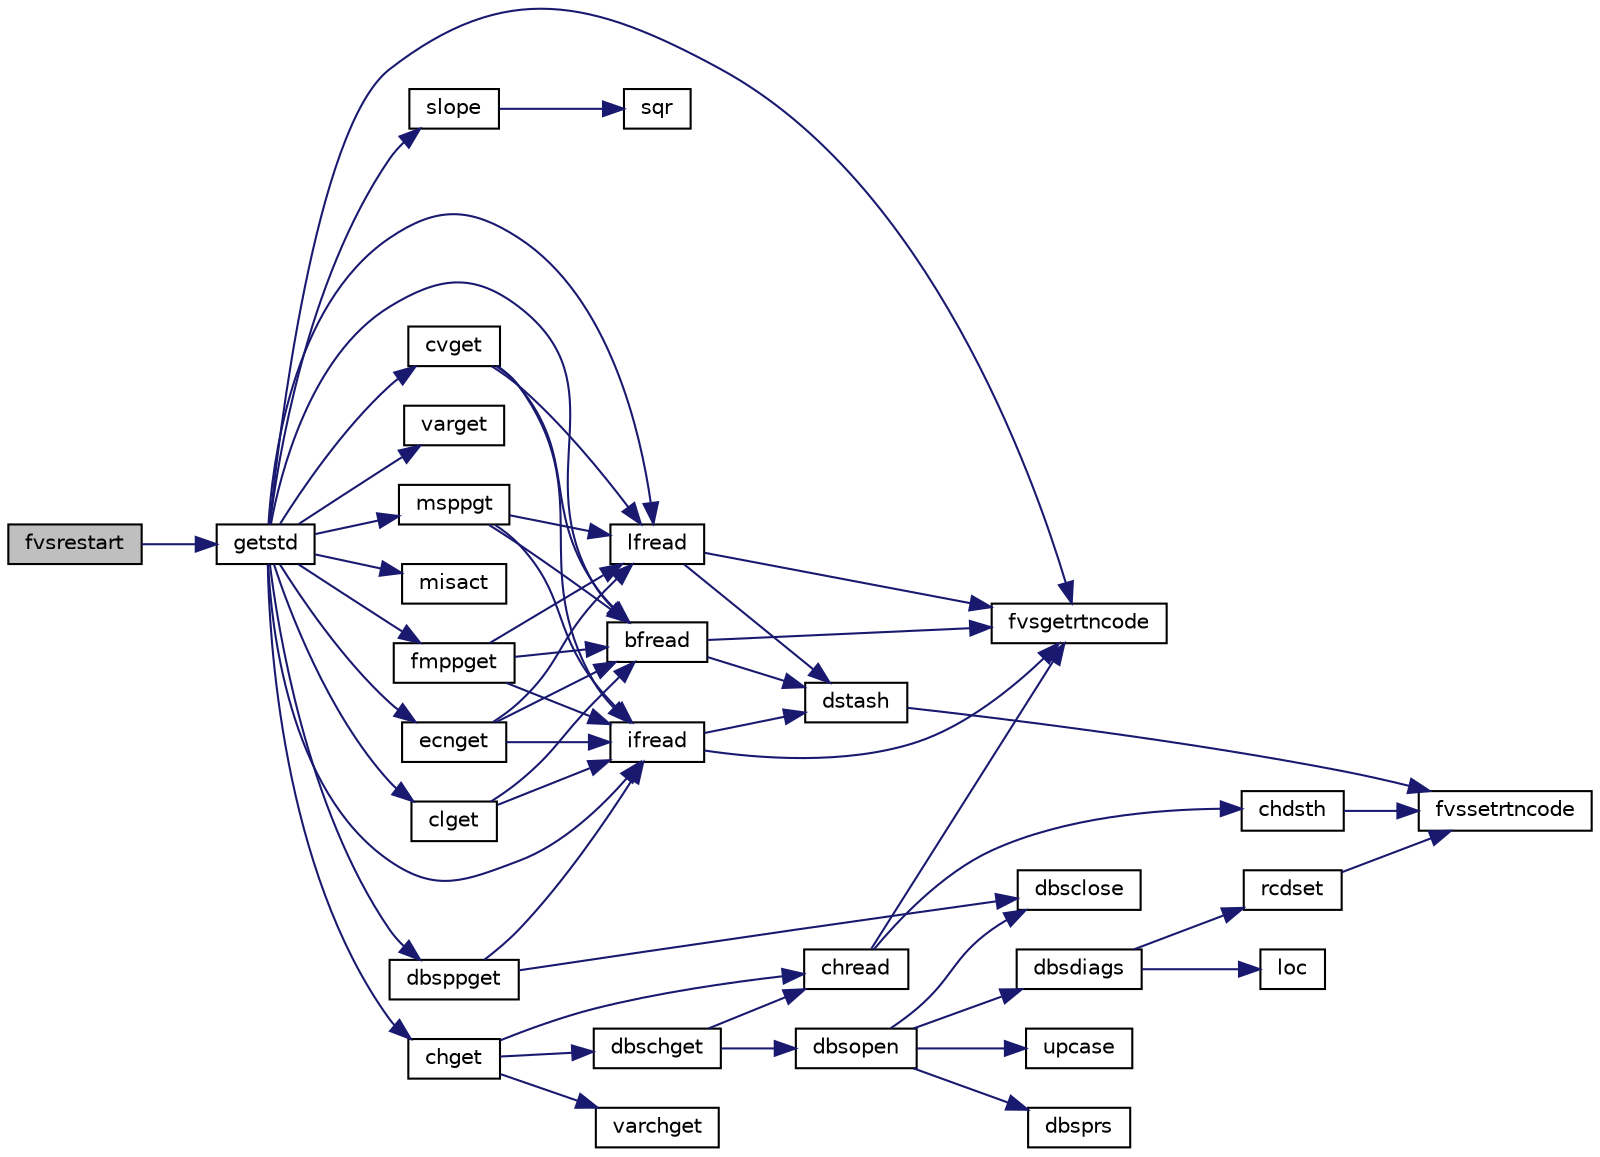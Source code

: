 digraph "fvsrestart"
{
  edge [fontname="Helvetica",fontsize="10",labelfontname="Helvetica",labelfontsize="10"];
  node [fontname="Helvetica",fontsize="10",shape=record];
  rankdir="LR";
  Node1 [label="fvsrestart",height=0.2,width=0.4,color="black", fillcolor="grey75", style="filled", fontcolor="black"];
  Node1 -> Node2 [color="midnightblue",fontsize="10",style="solid",fontname="Helvetica"];
  Node2 [label="getstd",height=0.2,width=0.4,color="black", fillcolor="white", style="filled",URL="$getstd_8f.html#adf56620978d58e2f9fca8c8dbef438b0"];
  Node2 -> Node3 [color="midnightblue",fontsize="10",style="solid",fontname="Helvetica"];
  Node3 [label="ifread",height=0.2,width=0.4,color="black", fillcolor="white", style="filled",URL="$putgetsubs_8f.html#aae44ec2c04e88e7741becf1a58fbb4a8"];
  Node3 -> Node4 [color="midnightblue",fontsize="10",style="solid",fontname="Helvetica"];
  Node4 [label="dstash",height=0.2,width=0.4,color="black", fillcolor="white", style="filled",URL="$stash_8f.html#ab9c9d9d960b9ff5fd282ad87c8a9259e"];
  Node4 -> Node5 [color="midnightblue",fontsize="10",style="solid",fontname="Helvetica"];
  Node5 [label="fvssetrtncode",height=0.2,width=0.4,color="black", fillcolor="white", style="filled",URL="$cmdline_8f.html#a079170808ee3336a99645e9e57dfe5a9"];
  Node3 -> Node6 [color="midnightblue",fontsize="10",style="solid",fontname="Helvetica"];
  Node6 [label="fvsgetrtncode",height=0.2,width=0.4,color="black", fillcolor="white", style="filled",URL="$cmdline_8f.html#a0772cb6ab1daa15981fb8fcb46971c27"];
  Node2 -> Node6 [color="midnightblue",fontsize="10",style="solid",fontname="Helvetica"];
  Node2 -> Node7 [color="midnightblue",fontsize="10",style="solid",fontname="Helvetica"];
  Node7 [label="lfread",height=0.2,width=0.4,color="black", fillcolor="white", style="filled",URL="$putgetsubs_8f.html#a70b92b9b2d5b3716250eaf1a83a813a7"];
  Node7 -> Node4 [color="midnightblue",fontsize="10",style="solid",fontname="Helvetica"];
  Node7 -> Node6 [color="midnightblue",fontsize="10",style="solid",fontname="Helvetica"];
  Node2 -> Node8 [color="midnightblue",fontsize="10",style="solid",fontname="Helvetica"];
  Node8 [label="bfread",height=0.2,width=0.4,color="black", fillcolor="white", style="filled",URL="$putgetsubs_8f.html#a1a2dc8b186f0d0a32a4902e0054088fb"];
  Node8 -> Node4 [color="midnightblue",fontsize="10",style="solid",fontname="Helvetica"];
  Node8 -> Node6 [color="midnightblue",fontsize="10",style="solid",fontname="Helvetica"];
  Node2 -> Node9 [color="midnightblue",fontsize="10",style="solid",fontname="Helvetica"];
  Node9 [label="slope",height=0.2,width=0.4,color="black", fillcolor="white", style="filled",URL="$fof__soi_8c.html#ac490823ca6d42e8898c5254c70a316ff"];
  Node9 -> Node10 [color="midnightblue",fontsize="10",style="solid",fontname="Helvetica"];
  Node10 [label="sqr",height=0.2,width=0.4,color="black", fillcolor="white", style="filled",URL="$fof__soi_8c.html#a1a35cac9977f5ee55e3378655cb905d4"];
  Node2 -> Node11 [color="midnightblue",fontsize="10",style="solid",fontname="Helvetica"];
  Node11 [label="varget",height=0.2,width=0.4,color="black", fillcolor="white", style="filled",URL="$varget_8f.html#abca09c4cca80995d2111f389445d4a8e"];
  Node2 -> Node12 [color="midnightblue",fontsize="10",style="solid",fontname="Helvetica"];
  Node12 [label="cvget",height=0.2,width=0.4,color="black", fillcolor="white", style="filled",URL="$cvget_8f.html#a9e6bf61ab90acfe7f7192c012ea8fbec"];
  Node12 -> Node3 [color="midnightblue",fontsize="10",style="solid",fontname="Helvetica"];
  Node12 -> Node7 [color="midnightblue",fontsize="10",style="solid",fontname="Helvetica"];
  Node12 -> Node8 [color="midnightblue",fontsize="10",style="solid",fontname="Helvetica"];
  Node2 -> Node13 [color="midnightblue",fontsize="10",style="solid",fontname="Helvetica"];
  Node13 [label="misact",height=0.2,width=0.4,color="black", fillcolor="white", style="filled",URL="$misact_8f.html#a79a9f8718b51ed1fa7b080cef84af964"];
  Node2 -> Node14 [color="midnightblue",fontsize="10",style="solid",fontname="Helvetica"];
  Node14 [label="msppgt",height=0.2,width=0.4,color="black", fillcolor="white", style="filled",URL="$msppgt_8f.html#a1303afdd4536c593ad50e20543a31279"];
  Node14 -> Node7 [color="midnightblue",fontsize="10",style="solid",fontname="Helvetica"];
  Node14 -> Node8 [color="midnightblue",fontsize="10",style="solid",fontname="Helvetica"];
  Node14 -> Node3 [color="midnightblue",fontsize="10",style="solid",fontname="Helvetica"];
  Node2 -> Node15 [color="midnightblue",fontsize="10",style="solid",fontname="Helvetica"];
  Node15 [label="fmppget",height=0.2,width=0.4,color="black", fillcolor="white", style="filled",URL="$fmppget_8f.html#ad45aa746c8203169eac159344580c942"];
  Node15 -> Node3 [color="midnightblue",fontsize="10",style="solid",fontname="Helvetica"];
  Node15 -> Node7 [color="midnightblue",fontsize="10",style="solid",fontname="Helvetica"];
  Node15 -> Node8 [color="midnightblue",fontsize="10",style="solid",fontname="Helvetica"];
  Node2 -> Node16 [color="midnightblue",fontsize="10",style="solid",fontname="Helvetica"];
  Node16 [label="ecnget",height=0.2,width=0.4,color="black", fillcolor="white", style="filled",URL="$ecnget_8f.html#a0313209b188cf00fb892f5661fc31737"];
  Node16 -> Node3 [color="midnightblue",fontsize="10",style="solid",fontname="Helvetica"];
  Node16 -> Node7 [color="midnightblue",fontsize="10",style="solid",fontname="Helvetica"];
  Node16 -> Node8 [color="midnightblue",fontsize="10",style="solid",fontname="Helvetica"];
  Node2 -> Node17 [color="midnightblue",fontsize="10",style="solid",fontname="Helvetica"];
  Node17 [label="dbsppget",height=0.2,width=0.4,color="black", fillcolor="white", style="filled",URL="$dbsppget_8f.html#af6122521f055ab39b7088afcf33f37e7"];
  Node17 -> Node3 [color="midnightblue",fontsize="10",style="solid",fontname="Helvetica"];
  Node17 -> Node18 [color="midnightblue",fontsize="10",style="solid",fontname="Helvetica"];
  Node18 [label="dbsclose",height=0.2,width=0.4,color="black", fillcolor="white", style="filled",URL="$dbsclose_8f.html#aed2197b8dac3e7cc05ea998c5322bca4"];
  Node2 -> Node19 [color="midnightblue",fontsize="10",style="solid",fontname="Helvetica"];
  Node19 [label="clget",height=0.2,width=0.4,color="black", fillcolor="white", style="filled",URL="$clputget_8f.html#aefd52fee58c52c2faeae5944c02cc466"];
  Node19 -> Node3 [color="midnightblue",fontsize="10",style="solid",fontname="Helvetica"];
  Node19 -> Node8 [color="midnightblue",fontsize="10",style="solid",fontname="Helvetica"];
  Node2 -> Node20 [color="midnightblue",fontsize="10",style="solid",fontname="Helvetica"];
  Node20 [label="chget",height=0.2,width=0.4,color="black", fillcolor="white", style="filled",URL="$chget_8f.html#ae35c2bb66a5fddb3c676973ce00e9619"];
  Node20 -> Node21 [color="midnightblue",fontsize="10",style="solid",fontname="Helvetica"];
  Node21 [label="chread",height=0.2,width=0.4,color="black", fillcolor="white", style="filled",URL="$putgetsubs_8f.html#af12b5be375db0d3b1e6afd0b43065fb7"];
  Node21 -> Node22 [color="midnightblue",fontsize="10",style="solid",fontname="Helvetica"];
  Node22 [label="chdsth",height=0.2,width=0.4,color="black", fillcolor="white", style="filled",URL="$stash_8f.html#a5b4d3948b1f946106ddaf4ba5e2ad524"];
  Node22 -> Node5 [color="midnightblue",fontsize="10",style="solid",fontname="Helvetica"];
  Node21 -> Node6 [color="midnightblue",fontsize="10",style="solid",fontname="Helvetica"];
  Node20 -> Node23 [color="midnightblue",fontsize="10",style="solid",fontname="Helvetica"];
  Node23 [label="dbschget",height=0.2,width=0.4,color="black", fillcolor="white", style="filled",URL="$dbsppget_8f.html#ad06c59f1f8dc0afb11589bc7b1caf467"];
  Node23 -> Node21 [color="midnightblue",fontsize="10",style="solid",fontname="Helvetica"];
  Node23 -> Node24 [color="midnightblue",fontsize="10",style="solid",fontname="Helvetica"];
  Node24 [label="dbsopen",height=0.2,width=0.4,color="black", fillcolor="white", style="filled",URL="$dbsopen_8f.html#a3e8dabe730ff2a86c085489e3e88b637"];
  Node24 -> Node18 [color="midnightblue",fontsize="10",style="solid",fontname="Helvetica"];
  Node24 -> Node25 [color="midnightblue",fontsize="10",style="solid",fontname="Helvetica"];
  Node25 [label="upcase",height=0.2,width=0.4,color="black", fillcolor="white", style="filled",URL="$upcase_8f.html#a412a50f91650f78ed984862cdcd7a60d"];
  Node24 -> Node26 [color="midnightblue",fontsize="10",style="solid",fontname="Helvetica"];
  Node26 [label="dbsprs",height=0.2,width=0.4,color="black", fillcolor="white", style="filled",URL="$dbsprs_8f.html#a115f4b725c9a25082da8a39e199486cf"];
  Node24 -> Node27 [color="midnightblue",fontsize="10",style="solid",fontname="Helvetica"];
  Node27 [label="dbsdiags",height=0.2,width=0.4,color="black", fillcolor="white", style="filled",URL="$dbsdiags_8f.html#a15a17a1fbf3da59a37155705f6dc1d98"];
  Node27 -> Node28 [color="midnightblue",fontsize="10",style="solid",fontname="Helvetica"];
  Node28 [label="loc",height=0.2,width=0.4,color="black", fillcolor="white", style="filled",URL="$bur__brn_8c.html#a3c8b7f0fcc184328ecbdff756e8bb21a"];
  Node27 -> Node29 [color="midnightblue",fontsize="10",style="solid",fontname="Helvetica"];
  Node29 [label="rcdset",height=0.2,width=0.4,color="black", fillcolor="white", style="filled",URL="$rcdset_8f.html#a1dba8a40ee085d920a3ebb27fcd34a59"];
  Node29 -> Node5 [color="midnightblue",fontsize="10",style="solid",fontname="Helvetica"];
  Node20 -> Node30 [color="midnightblue",fontsize="10",style="solid",fontname="Helvetica"];
  Node30 [label="varchget",height=0.2,width=0.4,color="black", fillcolor="white", style="filled",URL="$varget_8f.html#a3d8d451c06ca814745fc3519dcfc50a2"];
}

